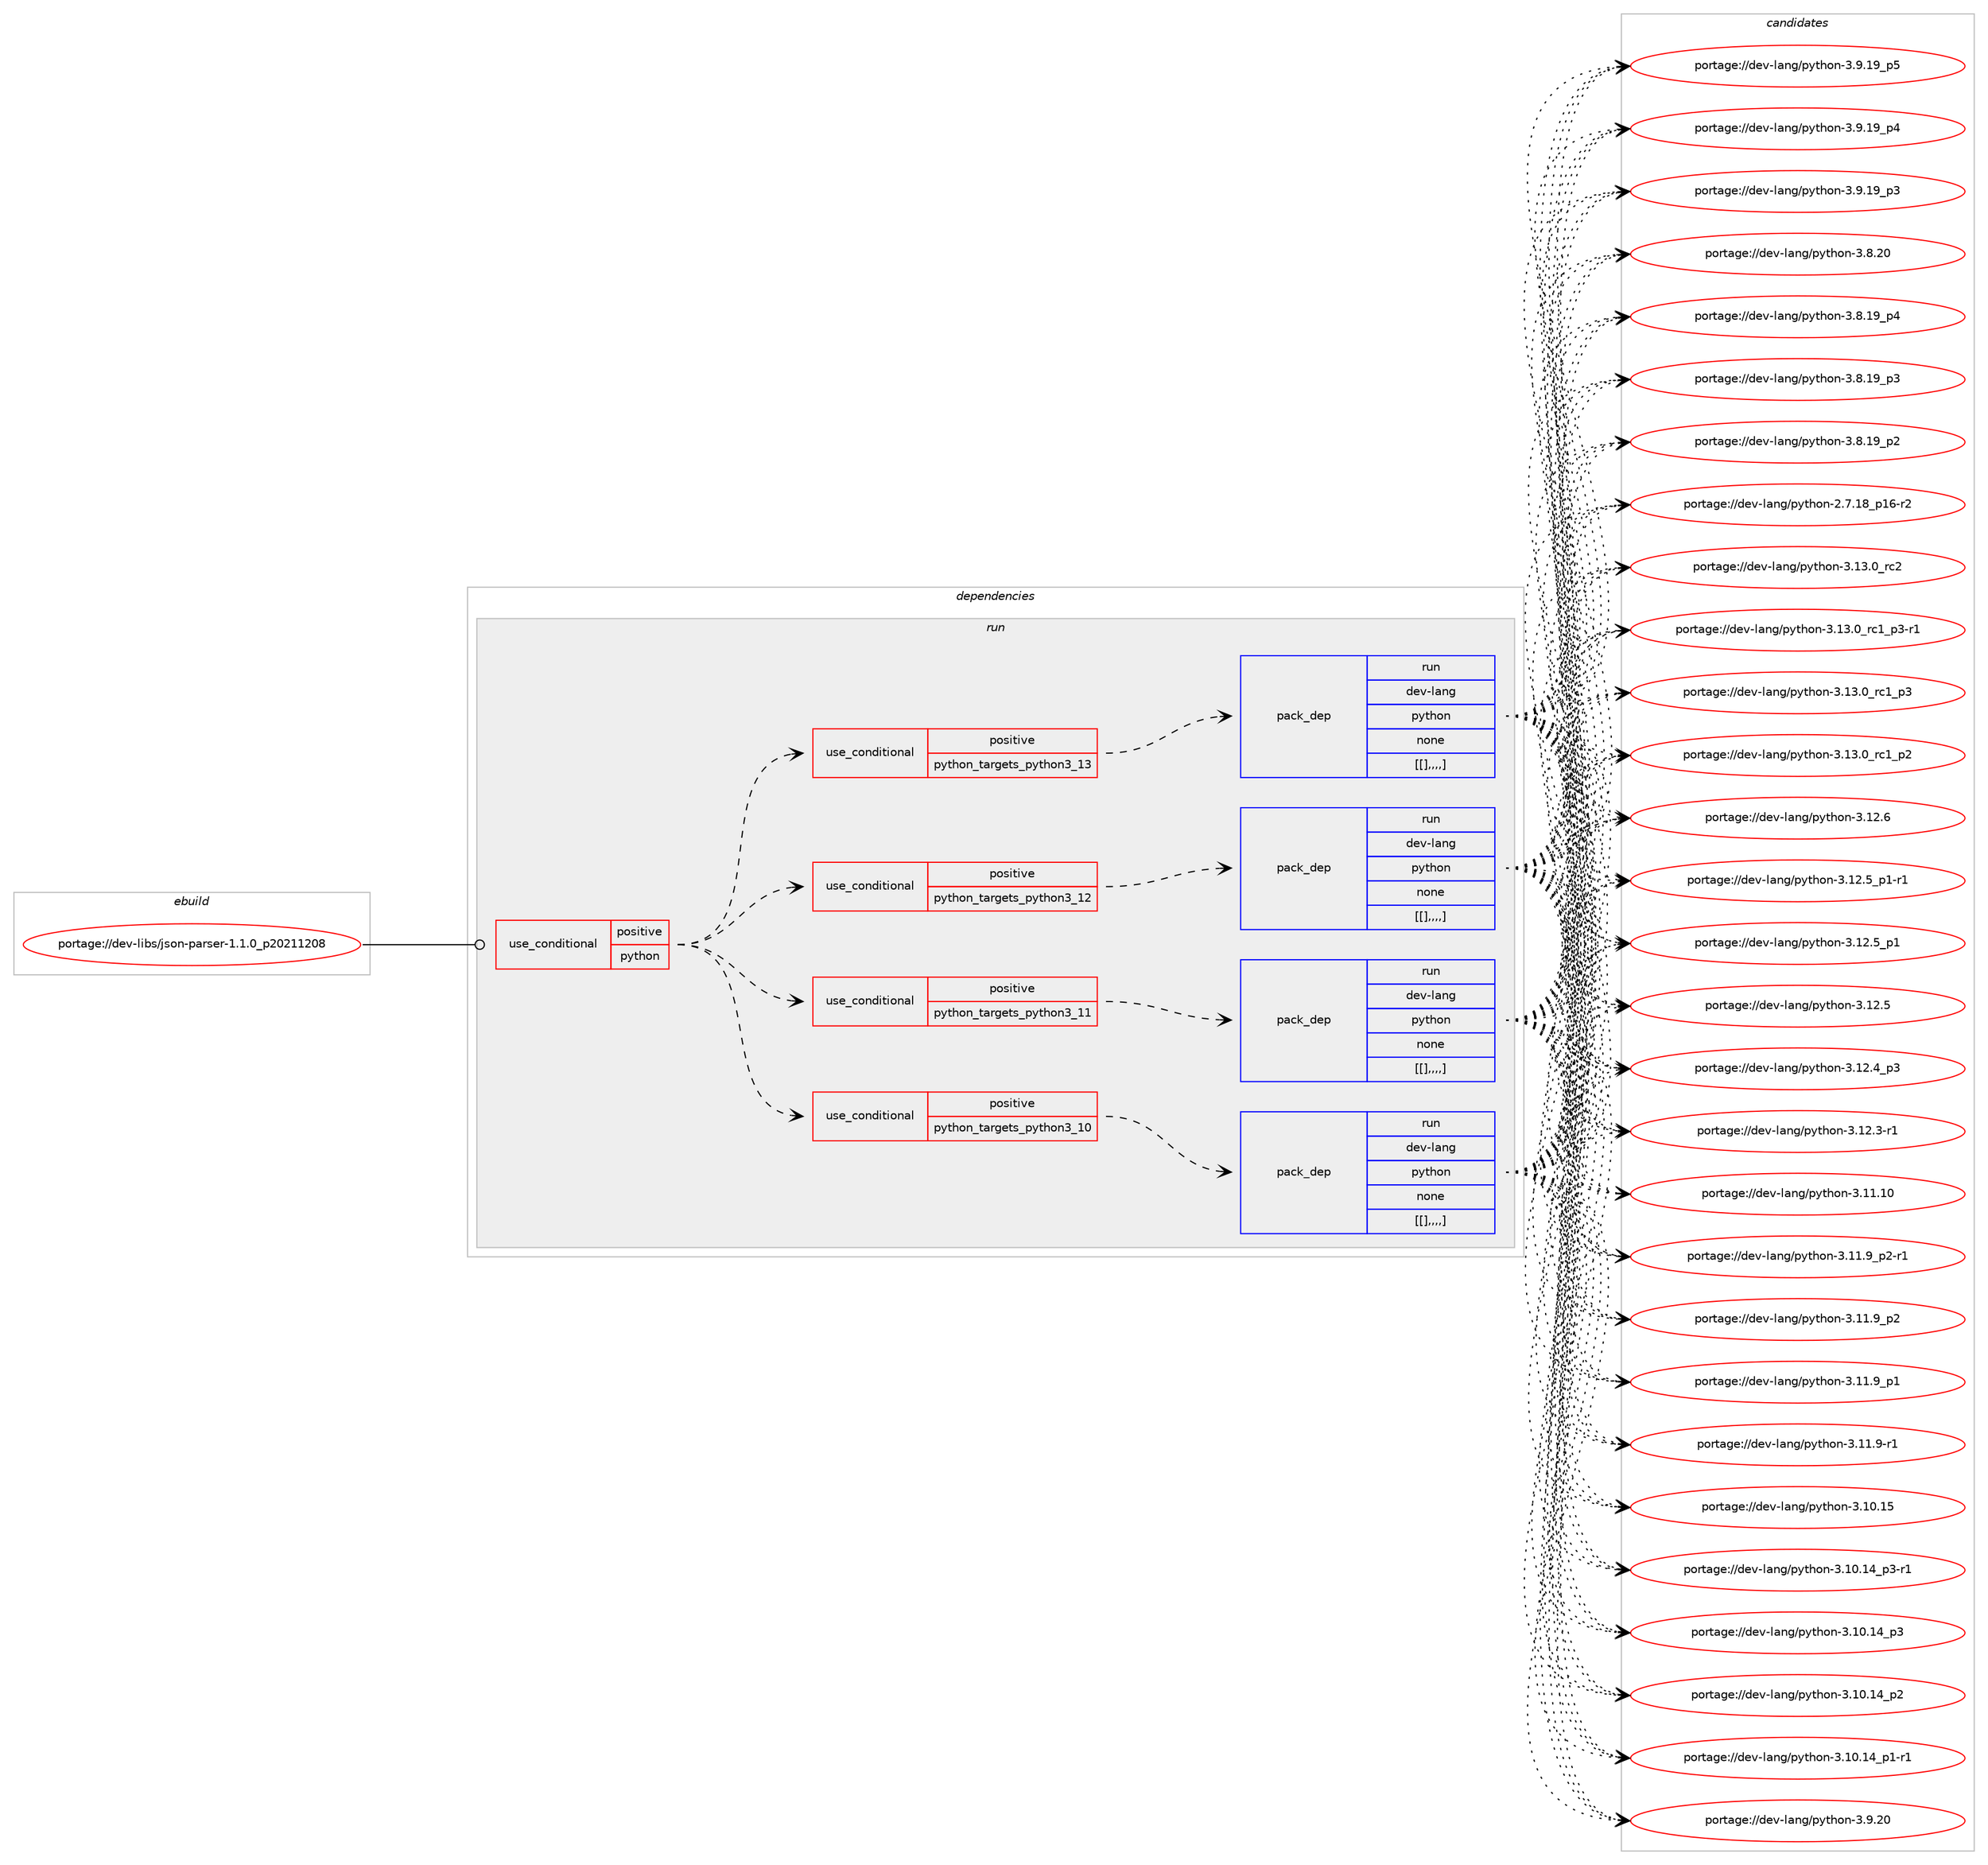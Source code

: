 digraph prolog {

# *************
# Graph options
# *************

newrank=true;
concentrate=true;
compound=true;
graph [rankdir=LR,fontname=Helvetica,fontsize=10,ranksep=1.5];#, ranksep=2.5, nodesep=0.2];
edge  [arrowhead=vee];
node  [fontname=Helvetica,fontsize=10];

# **********
# The ebuild
# **********

subgraph cluster_leftcol {
color=gray;
label=<<i>ebuild</i>>;
id [label="portage://dev-libs/json-parser-1.1.0_p20211208", color=red, width=4, href="../dev-libs/json-parser-1.1.0_p20211208.svg"];
}

# ****************
# The dependencies
# ****************

subgraph cluster_midcol {
color=gray;
label=<<i>dependencies</i>>;
subgraph cluster_compile {
fillcolor="#eeeeee";
style=filled;
label=<<i>compile</i>>;
}
subgraph cluster_compileandrun {
fillcolor="#eeeeee";
style=filled;
label=<<i>compile and run</i>>;
}
subgraph cluster_run {
fillcolor="#eeeeee";
style=filled;
label=<<i>run</i>>;
subgraph cond26908 {
dependency109586 [label=<<TABLE BORDER="0" CELLBORDER="1" CELLSPACING="0" CELLPADDING="4"><TR><TD ROWSPAN="3" CELLPADDING="10">use_conditional</TD></TR><TR><TD>positive</TD></TR><TR><TD>python</TD></TR></TABLE>>, shape=none, color=red];
subgraph cond26909 {
dependency109587 [label=<<TABLE BORDER="0" CELLBORDER="1" CELLSPACING="0" CELLPADDING="4"><TR><TD ROWSPAN="3" CELLPADDING="10">use_conditional</TD></TR><TR><TD>positive</TD></TR><TR><TD>python_targets_python3_10</TD></TR></TABLE>>, shape=none, color=red];
subgraph pack81535 {
dependency109588 [label=<<TABLE BORDER="0" CELLBORDER="1" CELLSPACING="0" CELLPADDING="4" WIDTH="220"><TR><TD ROWSPAN="6" CELLPADDING="30">pack_dep</TD></TR><TR><TD WIDTH="110">run</TD></TR><TR><TD>dev-lang</TD></TR><TR><TD>python</TD></TR><TR><TD>none</TD></TR><TR><TD>[[],,,,]</TD></TR></TABLE>>, shape=none, color=blue];
}
dependency109587:e -> dependency109588:w [weight=20,style="dashed",arrowhead="vee"];
}
dependency109586:e -> dependency109587:w [weight=20,style="dashed",arrowhead="vee"];
subgraph cond26910 {
dependency109589 [label=<<TABLE BORDER="0" CELLBORDER="1" CELLSPACING="0" CELLPADDING="4"><TR><TD ROWSPAN="3" CELLPADDING="10">use_conditional</TD></TR><TR><TD>positive</TD></TR><TR><TD>python_targets_python3_11</TD></TR></TABLE>>, shape=none, color=red];
subgraph pack81536 {
dependency109590 [label=<<TABLE BORDER="0" CELLBORDER="1" CELLSPACING="0" CELLPADDING="4" WIDTH="220"><TR><TD ROWSPAN="6" CELLPADDING="30">pack_dep</TD></TR><TR><TD WIDTH="110">run</TD></TR><TR><TD>dev-lang</TD></TR><TR><TD>python</TD></TR><TR><TD>none</TD></TR><TR><TD>[[],,,,]</TD></TR></TABLE>>, shape=none, color=blue];
}
dependency109589:e -> dependency109590:w [weight=20,style="dashed",arrowhead="vee"];
}
dependency109586:e -> dependency109589:w [weight=20,style="dashed",arrowhead="vee"];
subgraph cond26911 {
dependency109591 [label=<<TABLE BORDER="0" CELLBORDER="1" CELLSPACING="0" CELLPADDING="4"><TR><TD ROWSPAN="3" CELLPADDING="10">use_conditional</TD></TR><TR><TD>positive</TD></TR><TR><TD>python_targets_python3_12</TD></TR></TABLE>>, shape=none, color=red];
subgraph pack81537 {
dependency109592 [label=<<TABLE BORDER="0" CELLBORDER="1" CELLSPACING="0" CELLPADDING="4" WIDTH="220"><TR><TD ROWSPAN="6" CELLPADDING="30">pack_dep</TD></TR><TR><TD WIDTH="110">run</TD></TR><TR><TD>dev-lang</TD></TR><TR><TD>python</TD></TR><TR><TD>none</TD></TR><TR><TD>[[],,,,]</TD></TR></TABLE>>, shape=none, color=blue];
}
dependency109591:e -> dependency109592:w [weight=20,style="dashed",arrowhead="vee"];
}
dependency109586:e -> dependency109591:w [weight=20,style="dashed",arrowhead="vee"];
subgraph cond26912 {
dependency109593 [label=<<TABLE BORDER="0" CELLBORDER="1" CELLSPACING="0" CELLPADDING="4"><TR><TD ROWSPAN="3" CELLPADDING="10">use_conditional</TD></TR><TR><TD>positive</TD></TR><TR><TD>python_targets_python3_13</TD></TR></TABLE>>, shape=none, color=red];
subgraph pack81538 {
dependency109594 [label=<<TABLE BORDER="0" CELLBORDER="1" CELLSPACING="0" CELLPADDING="4" WIDTH="220"><TR><TD ROWSPAN="6" CELLPADDING="30">pack_dep</TD></TR><TR><TD WIDTH="110">run</TD></TR><TR><TD>dev-lang</TD></TR><TR><TD>python</TD></TR><TR><TD>none</TD></TR><TR><TD>[[],,,,]</TD></TR></TABLE>>, shape=none, color=blue];
}
dependency109593:e -> dependency109594:w [weight=20,style="dashed",arrowhead="vee"];
}
dependency109586:e -> dependency109593:w [weight=20,style="dashed",arrowhead="vee"];
}
id:e -> dependency109586:w [weight=20,style="solid",arrowhead="odot"];
}
}

# **************
# The candidates
# **************

subgraph cluster_choices {
rank=same;
color=gray;
label=<<i>candidates</i>>;

subgraph choice81535 {
color=black;
nodesep=1;
choice10010111845108971101034711212111610411111045514649514648951149950 [label="portage://dev-lang/python-3.13.0_rc2", color=red, width=4,href="../dev-lang/python-3.13.0_rc2.svg"];
choice1001011184510897110103471121211161041111104551464951464895114994995112514511449 [label="portage://dev-lang/python-3.13.0_rc1_p3-r1", color=red, width=4,href="../dev-lang/python-3.13.0_rc1_p3-r1.svg"];
choice100101118451089711010347112121116104111110455146495146489511499499511251 [label="portage://dev-lang/python-3.13.0_rc1_p3", color=red, width=4,href="../dev-lang/python-3.13.0_rc1_p3.svg"];
choice100101118451089711010347112121116104111110455146495146489511499499511250 [label="portage://dev-lang/python-3.13.0_rc1_p2", color=red, width=4,href="../dev-lang/python-3.13.0_rc1_p2.svg"];
choice10010111845108971101034711212111610411111045514649504654 [label="portage://dev-lang/python-3.12.6", color=red, width=4,href="../dev-lang/python-3.12.6.svg"];
choice1001011184510897110103471121211161041111104551464950465395112494511449 [label="portage://dev-lang/python-3.12.5_p1-r1", color=red, width=4,href="../dev-lang/python-3.12.5_p1-r1.svg"];
choice100101118451089711010347112121116104111110455146495046539511249 [label="portage://dev-lang/python-3.12.5_p1", color=red, width=4,href="../dev-lang/python-3.12.5_p1.svg"];
choice10010111845108971101034711212111610411111045514649504653 [label="portage://dev-lang/python-3.12.5", color=red, width=4,href="../dev-lang/python-3.12.5.svg"];
choice100101118451089711010347112121116104111110455146495046529511251 [label="portage://dev-lang/python-3.12.4_p3", color=red, width=4,href="../dev-lang/python-3.12.4_p3.svg"];
choice100101118451089711010347112121116104111110455146495046514511449 [label="portage://dev-lang/python-3.12.3-r1", color=red, width=4,href="../dev-lang/python-3.12.3-r1.svg"];
choice1001011184510897110103471121211161041111104551464949464948 [label="portage://dev-lang/python-3.11.10", color=red, width=4,href="../dev-lang/python-3.11.10.svg"];
choice1001011184510897110103471121211161041111104551464949465795112504511449 [label="portage://dev-lang/python-3.11.9_p2-r1", color=red, width=4,href="../dev-lang/python-3.11.9_p2-r1.svg"];
choice100101118451089711010347112121116104111110455146494946579511250 [label="portage://dev-lang/python-3.11.9_p2", color=red, width=4,href="../dev-lang/python-3.11.9_p2.svg"];
choice100101118451089711010347112121116104111110455146494946579511249 [label="portage://dev-lang/python-3.11.9_p1", color=red, width=4,href="../dev-lang/python-3.11.9_p1.svg"];
choice100101118451089711010347112121116104111110455146494946574511449 [label="portage://dev-lang/python-3.11.9-r1", color=red, width=4,href="../dev-lang/python-3.11.9-r1.svg"];
choice1001011184510897110103471121211161041111104551464948464953 [label="portage://dev-lang/python-3.10.15", color=red, width=4,href="../dev-lang/python-3.10.15.svg"];
choice100101118451089711010347112121116104111110455146494846495295112514511449 [label="portage://dev-lang/python-3.10.14_p3-r1", color=red, width=4,href="../dev-lang/python-3.10.14_p3-r1.svg"];
choice10010111845108971101034711212111610411111045514649484649529511251 [label="portage://dev-lang/python-3.10.14_p3", color=red, width=4,href="../dev-lang/python-3.10.14_p3.svg"];
choice10010111845108971101034711212111610411111045514649484649529511250 [label="portage://dev-lang/python-3.10.14_p2", color=red, width=4,href="../dev-lang/python-3.10.14_p2.svg"];
choice100101118451089711010347112121116104111110455146494846495295112494511449 [label="portage://dev-lang/python-3.10.14_p1-r1", color=red, width=4,href="../dev-lang/python-3.10.14_p1-r1.svg"];
choice10010111845108971101034711212111610411111045514657465048 [label="portage://dev-lang/python-3.9.20", color=red, width=4,href="../dev-lang/python-3.9.20.svg"];
choice100101118451089711010347112121116104111110455146574649579511253 [label="portage://dev-lang/python-3.9.19_p5", color=red, width=4,href="../dev-lang/python-3.9.19_p5.svg"];
choice100101118451089711010347112121116104111110455146574649579511252 [label="portage://dev-lang/python-3.9.19_p4", color=red, width=4,href="../dev-lang/python-3.9.19_p4.svg"];
choice100101118451089711010347112121116104111110455146574649579511251 [label="portage://dev-lang/python-3.9.19_p3", color=red, width=4,href="../dev-lang/python-3.9.19_p3.svg"];
choice10010111845108971101034711212111610411111045514656465048 [label="portage://dev-lang/python-3.8.20", color=red, width=4,href="../dev-lang/python-3.8.20.svg"];
choice100101118451089711010347112121116104111110455146564649579511252 [label="portage://dev-lang/python-3.8.19_p4", color=red, width=4,href="../dev-lang/python-3.8.19_p4.svg"];
choice100101118451089711010347112121116104111110455146564649579511251 [label="portage://dev-lang/python-3.8.19_p3", color=red, width=4,href="../dev-lang/python-3.8.19_p3.svg"];
choice100101118451089711010347112121116104111110455146564649579511250 [label="portage://dev-lang/python-3.8.19_p2", color=red, width=4,href="../dev-lang/python-3.8.19_p2.svg"];
choice100101118451089711010347112121116104111110455046554649569511249544511450 [label="portage://dev-lang/python-2.7.18_p16-r2", color=red, width=4,href="../dev-lang/python-2.7.18_p16-r2.svg"];
dependency109588:e -> choice10010111845108971101034711212111610411111045514649514648951149950:w [style=dotted,weight="100"];
dependency109588:e -> choice1001011184510897110103471121211161041111104551464951464895114994995112514511449:w [style=dotted,weight="100"];
dependency109588:e -> choice100101118451089711010347112121116104111110455146495146489511499499511251:w [style=dotted,weight="100"];
dependency109588:e -> choice100101118451089711010347112121116104111110455146495146489511499499511250:w [style=dotted,weight="100"];
dependency109588:e -> choice10010111845108971101034711212111610411111045514649504654:w [style=dotted,weight="100"];
dependency109588:e -> choice1001011184510897110103471121211161041111104551464950465395112494511449:w [style=dotted,weight="100"];
dependency109588:e -> choice100101118451089711010347112121116104111110455146495046539511249:w [style=dotted,weight="100"];
dependency109588:e -> choice10010111845108971101034711212111610411111045514649504653:w [style=dotted,weight="100"];
dependency109588:e -> choice100101118451089711010347112121116104111110455146495046529511251:w [style=dotted,weight="100"];
dependency109588:e -> choice100101118451089711010347112121116104111110455146495046514511449:w [style=dotted,weight="100"];
dependency109588:e -> choice1001011184510897110103471121211161041111104551464949464948:w [style=dotted,weight="100"];
dependency109588:e -> choice1001011184510897110103471121211161041111104551464949465795112504511449:w [style=dotted,weight="100"];
dependency109588:e -> choice100101118451089711010347112121116104111110455146494946579511250:w [style=dotted,weight="100"];
dependency109588:e -> choice100101118451089711010347112121116104111110455146494946579511249:w [style=dotted,weight="100"];
dependency109588:e -> choice100101118451089711010347112121116104111110455146494946574511449:w [style=dotted,weight="100"];
dependency109588:e -> choice1001011184510897110103471121211161041111104551464948464953:w [style=dotted,weight="100"];
dependency109588:e -> choice100101118451089711010347112121116104111110455146494846495295112514511449:w [style=dotted,weight="100"];
dependency109588:e -> choice10010111845108971101034711212111610411111045514649484649529511251:w [style=dotted,weight="100"];
dependency109588:e -> choice10010111845108971101034711212111610411111045514649484649529511250:w [style=dotted,weight="100"];
dependency109588:e -> choice100101118451089711010347112121116104111110455146494846495295112494511449:w [style=dotted,weight="100"];
dependency109588:e -> choice10010111845108971101034711212111610411111045514657465048:w [style=dotted,weight="100"];
dependency109588:e -> choice100101118451089711010347112121116104111110455146574649579511253:w [style=dotted,weight="100"];
dependency109588:e -> choice100101118451089711010347112121116104111110455146574649579511252:w [style=dotted,weight="100"];
dependency109588:e -> choice100101118451089711010347112121116104111110455146574649579511251:w [style=dotted,weight="100"];
dependency109588:e -> choice10010111845108971101034711212111610411111045514656465048:w [style=dotted,weight="100"];
dependency109588:e -> choice100101118451089711010347112121116104111110455146564649579511252:w [style=dotted,weight="100"];
dependency109588:e -> choice100101118451089711010347112121116104111110455146564649579511251:w [style=dotted,weight="100"];
dependency109588:e -> choice100101118451089711010347112121116104111110455146564649579511250:w [style=dotted,weight="100"];
dependency109588:e -> choice100101118451089711010347112121116104111110455046554649569511249544511450:w [style=dotted,weight="100"];
}
subgraph choice81536 {
color=black;
nodesep=1;
choice10010111845108971101034711212111610411111045514649514648951149950 [label="portage://dev-lang/python-3.13.0_rc2", color=red, width=4,href="../dev-lang/python-3.13.0_rc2.svg"];
choice1001011184510897110103471121211161041111104551464951464895114994995112514511449 [label="portage://dev-lang/python-3.13.0_rc1_p3-r1", color=red, width=4,href="../dev-lang/python-3.13.0_rc1_p3-r1.svg"];
choice100101118451089711010347112121116104111110455146495146489511499499511251 [label="portage://dev-lang/python-3.13.0_rc1_p3", color=red, width=4,href="../dev-lang/python-3.13.0_rc1_p3.svg"];
choice100101118451089711010347112121116104111110455146495146489511499499511250 [label="portage://dev-lang/python-3.13.0_rc1_p2", color=red, width=4,href="../dev-lang/python-3.13.0_rc1_p2.svg"];
choice10010111845108971101034711212111610411111045514649504654 [label="portage://dev-lang/python-3.12.6", color=red, width=4,href="../dev-lang/python-3.12.6.svg"];
choice1001011184510897110103471121211161041111104551464950465395112494511449 [label="portage://dev-lang/python-3.12.5_p1-r1", color=red, width=4,href="../dev-lang/python-3.12.5_p1-r1.svg"];
choice100101118451089711010347112121116104111110455146495046539511249 [label="portage://dev-lang/python-3.12.5_p1", color=red, width=4,href="../dev-lang/python-3.12.5_p1.svg"];
choice10010111845108971101034711212111610411111045514649504653 [label="portage://dev-lang/python-3.12.5", color=red, width=4,href="../dev-lang/python-3.12.5.svg"];
choice100101118451089711010347112121116104111110455146495046529511251 [label="portage://dev-lang/python-3.12.4_p3", color=red, width=4,href="../dev-lang/python-3.12.4_p3.svg"];
choice100101118451089711010347112121116104111110455146495046514511449 [label="portage://dev-lang/python-3.12.3-r1", color=red, width=4,href="../dev-lang/python-3.12.3-r1.svg"];
choice1001011184510897110103471121211161041111104551464949464948 [label="portage://dev-lang/python-3.11.10", color=red, width=4,href="../dev-lang/python-3.11.10.svg"];
choice1001011184510897110103471121211161041111104551464949465795112504511449 [label="portage://dev-lang/python-3.11.9_p2-r1", color=red, width=4,href="../dev-lang/python-3.11.9_p2-r1.svg"];
choice100101118451089711010347112121116104111110455146494946579511250 [label="portage://dev-lang/python-3.11.9_p2", color=red, width=4,href="../dev-lang/python-3.11.9_p2.svg"];
choice100101118451089711010347112121116104111110455146494946579511249 [label="portage://dev-lang/python-3.11.9_p1", color=red, width=4,href="../dev-lang/python-3.11.9_p1.svg"];
choice100101118451089711010347112121116104111110455146494946574511449 [label="portage://dev-lang/python-3.11.9-r1", color=red, width=4,href="../dev-lang/python-3.11.9-r1.svg"];
choice1001011184510897110103471121211161041111104551464948464953 [label="portage://dev-lang/python-3.10.15", color=red, width=4,href="../dev-lang/python-3.10.15.svg"];
choice100101118451089711010347112121116104111110455146494846495295112514511449 [label="portage://dev-lang/python-3.10.14_p3-r1", color=red, width=4,href="../dev-lang/python-3.10.14_p3-r1.svg"];
choice10010111845108971101034711212111610411111045514649484649529511251 [label="portage://dev-lang/python-3.10.14_p3", color=red, width=4,href="../dev-lang/python-3.10.14_p3.svg"];
choice10010111845108971101034711212111610411111045514649484649529511250 [label="portage://dev-lang/python-3.10.14_p2", color=red, width=4,href="../dev-lang/python-3.10.14_p2.svg"];
choice100101118451089711010347112121116104111110455146494846495295112494511449 [label="portage://dev-lang/python-3.10.14_p1-r1", color=red, width=4,href="../dev-lang/python-3.10.14_p1-r1.svg"];
choice10010111845108971101034711212111610411111045514657465048 [label="portage://dev-lang/python-3.9.20", color=red, width=4,href="../dev-lang/python-3.9.20.svg"];
choice100101118451089711010347112121116104111110455146574649579511253 [label="portage://dev-lang/python-3.9.19_p5", color=red, width=4,href="../dev-lang/python-3.9.19_p5.svg"];
choice100101118451089711010347112121116104111110455146574649579511252 [label="portage://dev-lang/python-3.9.19_p4", color=red, width=4,href="../dev-lang/python-3.9.19_p4.svg"];
choice100101118451089711010347112121116104111110455146574649579511251 [label="portage://dev-lang/python-3.9.19_p3", color=red, width=4,href="../dev-lang/python-3.9.19_p3.svg"];
choice10010111845108971101034711212111610411111045514656465048 [label="portage://dev-lang/python-3.8.20", color=red, width=4,href="../dev-lang/python-3.8.20.svg"];
choice100101118451089711010347112121116104111110455146564649579511252 [label="portage://dev-lang/python-3.8.19_p4", color=red, width=4,href="../dev-lang/python-3.8.19_p4.svg"];
choice100101118451089711010347112121116104111110455146564649579511251 [label="portage://dev-lang/python-3.8.19_p3", color=red, width=4,href="../dev-lang/python-3.8.19_p3.svg"];
choice100101118451089711010347112121116104111110455146564649579511250 [label="portage://dev-lang/python-3.8.19_p2", color=red, width=4,href="../dev-lang/python-3.8.19_p2.svg"];
choice100101118451089711010347112121116104111110455046554649569511249544511450 [label="portage://dev-lang/python-2.7.18_p16-r2", color=red, width=4,href="../dev-lang/python-2.7.18_p16-r2.svg"];
dependency109590:e -> choice10010111845108971101034711212111610411111045514649514648951149950:w [style=dotted,weight="100"];
dependency109590:e -> choice1001011184510897110103471121211161041111104551464951464895114994995112514511449:w [style=dotted,weight="100"];
dependency109590:e -> choice100101118451089711010347112121116104111110455146495146489511499499511251:w [style=dotted,weight="100"];
dependency109590:e -> choice100101118451089711010347112121116104111110455146495146489511499499511250:w [style=dotted,weight="100"];
dependency109590:e -> choice10010111845108971101034711212111610411111045514649504654:w [style=dotted,weight="100"];
dependency109590:e -> choice1001011184510897110103471121211161041111104551464950465395112494511449:w [style=dotted,weight="100"];
dependency109590:e -> choice100101118451089711010347112121116104111110455146495046539511249:w [style=dotted,weight="100"];
dependency109590:e -> choice10010111845108971101034711212111610411111045514649504653:w [style=dotted,weight="100"];
dependency109590:e -> choice100101118451089711010347112121116104111110455146495046529511251:w [style=dotted,weight="100"];
dependency109590:e -> choice100101118451089711010347112121116104111110455146495046514511449:w [style=dotted,weight="100"];
dependency109590:e -> choice1001011184510897110103471121211161041111104551464949464948:w [style=dotted,weight="100"];
dependency109590:e -> choice1001011184510897110103471121211161041111104551464949465795112504511449:w [style=dotted,weight="100"];
dependency109590:e -> choice100101118451089711010347112121116104111110455146494946579511250:w [style=dotted,weight="100"];
dependency109590:e -> choice100101118451089711010347112121116104111110455146494946579511249:w [style=dotted,weight="100"];
dependency109590:e -> choice100101118451089711010347112121116104111110455146494946574511449:w [style=dotted,weight="100"];
dependency109590:e -> choice1001011184510897110103471121211161041111104551464948464953:w [style=dotted,weight="100"];
dependency109590:e -> choice100101118451089711010347112121116104111110455146494846495295112514511449:w [style=dotted,weight="100"];
dependency109590:e -> choice10010111845108971101034711212111610411111045514649484649529511251:w [style=dotted,weight="100"];
dependency109590:e -> choice10010111845108971101034711212111610411111045514649484649529511250:w [style=dotted,weight="100"];
dependency109590:e -> choice100101118451089711010347112121116104111110455146494846495295112494511449:w [style=dotted,weight="100"];
dependency109590:e -> choice10010111845108971101034711212111610411111045514657465048:w [style=dotted,weight="100"];
dependency109590:e -> choice100101118451089711010347112121116104111110455146574649579511253:w [style=dotted,weight="100"];
dependency109590:e -> choice100101118451089711010347112121116104111110455146574649579511252:w [style=dotted,weight="100"];
dependency109590:e -> choice100101118451089711010347112121116104111110455146574649579511251:w [style=dotted,weight="100"];
dependency109590:e -> choice10010111845108971101034711212111610411111045514656465048:w [style=dotted,weight="100"];
dependency109590:e -> choice100101118451089711010347112121116104111110455146564649579511252:w [style=dotted,weight="100"];
dependency109590:e -> choice100101118451089711010347112121116104111110455146564649579511251:w [style=dotted,weight="100"];
dependency109590:e -> choice100101118451089711010347112121116104111110455146564649579511250:w [style=dotted,weight="100"];
dependency109590:e -> choice100101118451089711010347112121116104111110455046554649569511249544511450:w [style=dotted,weight="100"];
}
subgraph choice81537 {
color=black;
nodesep=1;
choice10010111845108971101034711212111610411111045514649514648951149950 [label="portage://dev-lang/python-3.13.0_rc2", color=red, width=4,href="../dev-lang/python-3.13.0_rc2.svg"];
choice1001011184510897110103471121211161041111104551464951464895114994995112514511449 [label="portage://dev-lang/python-3.13.0_rc1_p3-r1", color=red, width=4,href="../dev-lang/python-3.13.0_rc1_p3-r1.svg"];
choice100101118451089711010347112121116104111110455146495146489511499499511251 [label="portage://dev-lang/python-3.13.0_rc1_p3", color=red, width=4,href="../dev-lang/python-3.13.0_rc1_p3.svg"];
choice100101118451089711010347112121116104111110455146495146489511499499511250 [label="portage://dev-lang/python-3.13.0_rc1_p2", color=red, width=4,href="../dev-lang/python-3.13.0_rc1_p2.svg"];
choice10010111845108971101034711212111610411111045514649504654 [label="portage://dev-lang/python-3.12.6", color=red, width=4,href="../dev-lang/python-3.12.6.svg"];
choice1001011184510897110103471121211161041111104551464950465395112494511449 [label="portage://dev-lang/python-3.12.5_p1-r1", color=red, width=4,href="../dev-lang/python-3.12.5_p1-r1.svg"];
choice100101118451089711010347112121116104111110455146495046539511249 [label="portage://dev-lang/python-3.12.5_p1", color=red, width=4,href="../dev-lang/python-3.12.5_p1.svg"];
choice10010111845108971101034711212111610411111045514649504653 [label="portage://dev-lang/python-3.12.5", color=red, width=4,href="../dev-lang/python-3.12.5.svg"];
choice100101118451089711010347112121116104111110455146495046529511251 [label="portage://dev-lang/python-3.12.4_p3", color=red, width=4,href="../dev-lang/python-3.12.4_p3.svg"];
choice100101118451089711010347112121116104111110455146495046514511449 [label="portage://dev-lang/python-3.12.3-r1", color=red, width=4,href="../dev-lang/python-3.12.3-r1.svg"];
choice1001011184510897110103471121211161041111104551464949464948 [label="portage://dev-lang/python-3.11.10", color=red, width=4,href="../dev-lang/python-3.11.10.svg"];
choice1001011184510897110103471121211161041111104551464949465795112504511449 [label="portage://dev-lang/python-3.11.9_p2-r1", color=red, width=4,href="../dev-lang/python-3.11.9_p2-r1.svg"];
choice100101118451089711010347112121116104111110455146494946579511250 [label="portage://dev-lang/python-3.11.9_p2", color=red, width=4,href="../dev-lang/python-3.11.9_p2.svg"];
choice100101118451089711010347112121116104111110455146494946579511249 [label="portage://dev-lang/python-3.11.9_p1", color=red, width=4,href="../dev-lang/python-3.11.9_p1.svg"];
choice100101118451089711010347112121116104111110455146494946574511449 [label="portage://dev-lang/python-3.11.9-r1", color=red, width=4,href="../dev-lang/python-3.11.9-r1.svg"];
choice1001011184510897110103471121211161041111104551464948464953 [label="portage://dev-lang/python-3.10.15", color=red, width=4,href="../dev-lang/python-3.10.15.svg"];
choice100101118451089711010347112121116104111110455146494846495295112514511449 [label="portage://dev-lang/python-3.10.14_p3-r1", color=red, width=4,href="../dev-lang/python-3.10.14_p3-r1.svg"];
choice10010111845108971101034711212111610411111045514649484649529511251 [label="portage://dev-lang/python-3.10.14_p3", color=red, width=4,href="../dev-lang/python-3.10.14_p3.svg"];
choice10010111845108971101034711212111610411111045514649484649529511250 [label="portage://dev-lang/python-3.10.14_p2", color=red, width=4,href="../dev-lang/python-3.10.14_p2.svg"];
choice100101118451089711010347112121116104111110455146494846495295112494511449 [label="portage://dev-lang/python-3.10.14_p1-r1", color=red, width=4,href="../dev-lang/python-3.10.14_p1-r1.svg"];
choice10010111845108971101034711212111610411111045514657465048 [label="portage://dev-lang/python-3.9.20", color=red, width=4,href="../dev-lang/python-3.9.20.svg"];
choice100101118451089711010347112121116104111110455146574649579511253 [label="portage://dev-lang/python-3.9.19_p5", color=red, width=4,href="../dev-lang/python-3.9.19_p5.svg"];
choice100101118451089711010347112121116104111110455146574649579511252 [label="portage://dev-lang/python-3.9.19_p4", color=red, width=4,href="../dev-lang/python-3.9.19_p4.svg"];
choice100101118451089711010347112121116104111110455146574649579511251 [label="portage://dev-lang/python-3.9.19_p3", color=red, width=4,href="../dev-lang/python-3.9.19_p3.svg"];
choice10010111845108971101034711212111610411111045514656465048 [label="portage://dev-lang/python-3.8.20", color=red, width=4,href="../dev-lang/python-3.8.20.svg"];
choice100101118451089711010347112121116104111110455146564649579511252 [label="portage://dev-lang/python-3.8.19_p4", color=red, width=4,href="../dev-lang/python-3.8.19_p4.svg"];
choice100101118451089711010347112121116104111110455146564649579511251 [label="portage://dev-lang/python-3.8.19_p3", color=red, width=4,href="../dev-lang/python-3.8.19_p3.svg"];
choice100101118451089711010347112121116104111110455146564649579511250 [label="portage://dev-lang/python-3.8.19_p2", color=red, width=4,href="../dev-lang/python-3.8.19_p2.svg"];
choice100101118451089711010347112121116104111110455046554649569511249544511450 [label="portage://dev-lang/python-2.7.18_p16-r2", color=red, width=4,href="../dev-lang/python-2.7.18_p16-r2.svg"];
dependency109592:e -> choice10010111845108971101034711212111610411111045514649514648951149950:w [style=dotted,weight="100"];
dependency109592:e -> choice1001011184510897110103471121211161041111104551464951464895114994995112514511449:w [style=dotted,weight="100"];
dependency109592:e -> choice100101118451089711010347112121116104111110455146495146489511499499511251:w [style=dotted,weight="100"];
dependency109592:e -> choice100101118451089711010347112121116104111110455146495146489511499499511250:w [style=dotted,weight="100"];
dependency109592:e -> choice10010111845108971101034711212111610411111045514649504654:w [style=dotted,weight="100"];
dependency109592:e -> choice1001011184510897110103471121211161041111104551464950465395112494511449:w [style=dotted,weight="100"];
dependency109592:e -> choice100101118451089711010347112121116104111110455146495046539511249:w [style=dotted,weight="100"];
dependency109592:e -> choice10010111845108971101034711212111610411111045514649504653:w [style=dotted,weight="100"];
dependency109592:e -> choice100101118451089711010347112121116104111110455146495046529511251:w [style=dotted,weight="100"];
dependency109592:e -> choice100101118451089711010347112121116104111110455146495046514511449:w [style=dotted,weight="100"];
dependency109592:e -> choice1001011184510897110103471121211161041111104551464949464948:w [style=dotted,weight="100"];
dependency109592:e -> choice1001011184510897110103471121211161041111104551464949465795112504511449:w [style=dotted,weight="100"];
dependency109592:e -> choice100101118451089711010347112121116104111110455146494946579511250:w [style=dotted,weight="100"];
dependency109592:e -> choice100101118451089711010347112121116104111110455146494946579511249:w [style=dotted,weight="100"];
dependency109592:e -> choice100101118451089711010347112121116104111110455146494946574511449:w [style=dotted,weight="100"];
dependency109592:e -> choice1001011184510897110103471121211161041111104551464948464953:w [style=dotted,weight="100"];
dependency109592:e -> choice100101118451089711010347112121116104111110455146494846495295112514511449:w [style=dotted,weight="100"];
dependency109592:e -> choice10010111845108971101034711212111610411111045514649484649529511251:w [style=dotted,weight="100"];
dependency109592:e -> choice10010111845108971101034711212111610411111045514649484649529511250:w [style=dotted,weight="100"];
dependency109592:e -> choice100101118451089711010347112121116104111110455146494846495295112494511449:w [style=dotted,weight="100"];
dependency109592:e -> choice10010111845108971101034711212111610411111045514657465048:w [style=dotted,weight="100"];
dependency109592:e -> choice100101118451089711010347112121116104111110455146574649579511253:w [style=dotted,weight="100"];
dependency109592:e -> choice100101118451089711010347112121116104111110455146574649579511252:w [style=dotted,weight="100"];
dependency109592:e -> choice100101118451089711010347112121116104111110455146574649579511251:w [style=dotted,weight="100"];
dependency109592:e -> choice10010111845108971101034711212111610411111045514656465048:w [style=dotted,weight="100"];
dependency109592:e -> choice100101118451089711010347112121116104111110455146564649579511252:w [style=dotted,weight="100"];
dependency109592:e -> choice100101118451089711010347112121116104111110455146564649579511251:w [style=dotted,weight="100"];
dependency109592:e -> choice100101118451089711010347112121116104111110455146564649579511250:w [style=dotted,weight="100"];
dependency109592:e -> choice100101118451089711010347112121116104111110455046554649569511249544511450:w [style=dotted,weight="100"];
}
subgraph choice81538 {
color=black;
nodesep=1;
choice10010111845108971101034711212111610411111045514649514648951149950 [label="portage://dev-lang/python-3.13.0_rc2", color=red, width=4,href="../dev-lang/python-3.13.0_rc2.svg"];
choice1001011184510897110103471121211161041111104551464951464895114994995112514511449 [label="portage://dev-lang/python-3.13.0_rc1_p3-r1", color=red, width=4,href="../dev-lang/python-3.13.0_rc1_p3-r1.svg"];
choice100101118451089711010347112121116104111110455146495146489511499499511251 [label="portage://dev-lang/python-3.13.0_rc1_p3", color=red, width=4,href="../dev-lang/python-3.13.0_rc1_p3.svg"];
choice100101118451089711010347112121116104111110455146495146489511499499511250 [label="portage://dev-lang/python-3.13.0_rc1_p2", color=red, width=4,href="../dev-lang/python-3.13.0_rc1_p2.svg"];
choice10010111845108971101034711212111610411111045514649504654 [label="portage://dev-lang/python-3.12.6", color=red, width=4,href="../dev-lang/python-3.12.6.svg"];
choice1001011184510897110103471121211161041111104551464950465395112494511449 [label="portage://dev-lang/python-3.12.5_p1-r1", color=red, width=4,href="../dev-lang/python-3.12.5_p1-r1.svg"];
choice100101118451089711010347112121116104111110455146495046539511249 [label="portage://dev-lang/python-3.12.5_p1", color=red, width=4,href="../dev-lang/python-3.12.5_p1.svg"];
choice10010111845108971101034711212111610411111045514649504653 [label="portage://dev-lang/python-3.12.5", color=red, width=4,href="../dev-lang/python-3.12.5.svg"];
choice100101118451089711010347112121116104111110455146495046529511251 [label="portage://dev-lang/python-3.12.4_p3", color=red, width=4,href="../dev-lang/python-3.12.4_p3.svg"];
choice100101118451089711010347112121116104111110455146495046514511449 [label="portage://dev-lang/python-3.12.3-r1", color=red, width=4,href="../dev-lang/python-3.12.3-r1.svg"];
choice1001011184510897110103471121211161041111104551464949464948 [label="portage://dev-lang/python-3.11.10", color=red, width=4,href="../dev-lang/python-3.11.10.svg"];
choice1001011184510897110103471121211161041111104551464949465795112504511449 [label="portage://dev-lang/python-3.11.9_p2-r1", color=red, width=4,href="../dev-lang/python-3.11.9_p2-r1.svg"];
choice100101118451089711010347112121116104111110455146494946579511250 [label="portage://dev-lang/python-3.11.9_p2", color=red, width=4,href="../dev-lang/python-3.11.9_p2.svg"];
choice100101118451089711010347112121116104111110455146494946579511249 [label="portage://dev-lang/python-3.11.9_p1", color=red, width=4,href="../dev-lang/python-3.11.9_p1.svg"];
choice100101118451089711010347112121116104111110455146494946574511449 [label="portage://dev-lang/python-3.11.9-r1", color=red, width=4,href="../dev-lang/python-3.11.9-r1.svg"];
choice1001011184510897110103471121211161041111104551464948464953 [label="portage://dev-lang/python-3.10.15", color=red, width=4,href="../dev-lang/python-3.10.15.svg"];
choice100101118451089711010347112121116104111110455146494846495295112514511449 [label="portage://dev-lang/python-3.10.14_p3-r1", color=red, width=4,href="../dev-lang/python-3.10.14_p3-r1.svg"];
choice10010111845108971101034711212111610411111045514649484649529511251 [label="portage://dev-lang/python-3.10.14_p3", color=red, width=4,href="../dev-lang/python-3.10.14_p3.svg"];
choice10010111845108971101034711212111610411111045514649484649529511250 [label="portage://dev-lang/python-3.10.14_p2", color=red, width=4,href="../dev-lang/python-3.10.14_p2.svg"];
choice100101118451089711010347112121116104111110455146494846495295112494511449 [label="portage://dev-lang/python-3.10.14_p1-r1", color=red, width=4,href="../dev-lang/python-3.10.14_p1-r1.svg"];
choice10010111845108971101034711212111610411111045514657465048 [label="portage://dev-lang/python-3.9.20", color=red, width=4,href="../dev-lang/python-3.9.20.svg"];
choice100101118451089711010347112121116104111110455146574649579511253 [label="portage://dev-lang/python-3.9.19_p5", color=red, width=4,href="../dev-lang/python-3.9.19_p5.svg"];
choice100101118451089711010347112121116104111110455146574649579511252 [label="portage://dev-lang/python-3.9.19_p4", color=red, width=4,href="../dev-lang/python-3.9.19_p4.svg"];
choice100101118451089711010347112121116104111110455146574649579511251 [label="portage://dev-lang/python-3.9.19_p3", color=red, width=4,href="../dev-lang/python-3.9.19_p3.svg"];
choice10010111845108971101034711212111610411111045514656465048 [label="portage://dev-lang/python-3.8.20", color=red, width=4,href="../dev-lang/python-3.8.20.svg"];
choice100101118451089711010347112121116104111110455146564649579511252 [label="portage://dev-lang/python-3.8.19_p4", color=red, width=4,href="../dev-lang/python-3.8.19_p4.svg"];
choice100101118451089711010347112121116104111110455146564649579511251 [label="portage://dev-lang/python-3.8.19_p3", color=red, width=4,href="../dev-lang/python-3.8.19_p3.svg"];
choice100101118451089711010347112121116104111110455146564649579511250 [label="portage://dev-lang/python-3.8.19_p2", color=red, width=4,href="../dev-lang/python-3.8.19_p2.svg"];
choice100101118451089711010347112121116104111110455046554649569511249544511450 [label="portage://dev-lang/python-2.7.18_p16-r2", color=red, width=4,href="../dev-lang/python-2.7.18_p16-r2.svg"];
dependency109594:e -> choice10010111845108971101034711212111610411111045514649514648951149950:w [style=dotted,weight="100"];
dependency109594:e -> choice1001011184510897110103471121211161041111104551464951464895114994995112514511449:w [style=dotted,weight="100"];
dependency109594:e -> choice100101118451089711010347112121116104111110455146495146489511499499511251:w [style=dotted,weight="100"];
dependency109594:e -> choice100101118451089711010347112121116104111110455146495146489511499499511250:w [style=dotted,weight="100"];
dependency109594:e -> choice10010111845108971101034711212111610411111045514649504654:w [style=dotted,weight="100"];
dependency109594:e -> choice1001011184510897110103471121211161041111104551464950465395112494511449:w [style=dotted,weight="100"];
dependency109594:e -> choice100101118451089711010347112121116104111110455146495046539511249:w [style=dotted,weight="100"];
dependency109594:e -> choice10010111845108971101034711212111610411111045514649504653:w [style=dotted,weight="100"];
dependency109594:e -> choice100101118451089711010347112121116104111110455146495046529511251:w [style=dotted,weight="100"];
dependency109594:e -> choice100101118451089711010347112121116104111110455146495046514511449:w [style=dotted,weight="100"];
dependency109594:e -> choice1001011184510897110103471121211161041111104551464949464948:w [style=dotted,weight="100"];
dependency109594:e -> choice1001011184510897110103471121211161041111104551464949465795112504511449:w [style=dotted,weight="100"];
dependency109594:e -> choice100101118451089711010347112121116104111110455146494946579511250:w [style=dotted,weight="100"];
dependency109594:e -> choice100101118451089711010347112121116104111110455146494946579511249:w [style=dotted,weight="100"];
dependency109594:e -> choice100101118451089711010347112121116104111110455146494946574511449:w [style=dotted,weight="100"];
dependency109594:e -> choice1001011184510897110103471121211161041111104551464948464953:w [style=dotted,weight="100"];
dependency109594:e -> choice100101118451089711010347112121116104111110455146494846495295112514511449:w [style=dotted,weight="100"];
dependency109594:e -> choice10010111845108971101034711212111610411111045514649484649529511251:w [style=dotted,weight="100"];
dependency109594:e -> choice10010111845108971101034711212111610411111045514649484649529511250:w [style=dotted,weight="100"];
dependency109594:e -> choice100101118451089711010347112121116104111110455146494846495295112494511449:w [style=dotted,weight="100"];
dependency109594:e -> choice10010111845108971101034711212111610411111045514657465048:w [style=dotted,weight="100"];
dependency109594:e -> choice100101118451089711010347112121116104111110455146574649579511253:w [style=dotted,weight="100"];
dependency109594:e -> choice100101118451089711010347112121116104111110455146574649579511252:w [style=dotted,weight="100"];
dependency109594:e -> choice100101118451089711010347112121116104111110455146574649579511251:w [style=dotted,weight="100"];
dependency109594:e -> choice10010111845108971101034711212111610411111045514656465048:w [style=dotted,weight="100"];
dependency109594:e -> choice100101118451089711010347112121116104111110455146564649579511252:w [style=dotted,weight="100"];
dependency109594:e -> choice100101118451089711010347112121116104111110455146564649579511251:w [style=dotted,weight="100"];
dependency109594:e -> choice100101118451089711010347112121116104111110455146564649579511250:w [style=dotted,weight="100"];
dependency109594:e -> choice100101118451089711010347112121116104111110455046554649569511249544511450:w [style=dotted,weight="100"];
}
}

}
